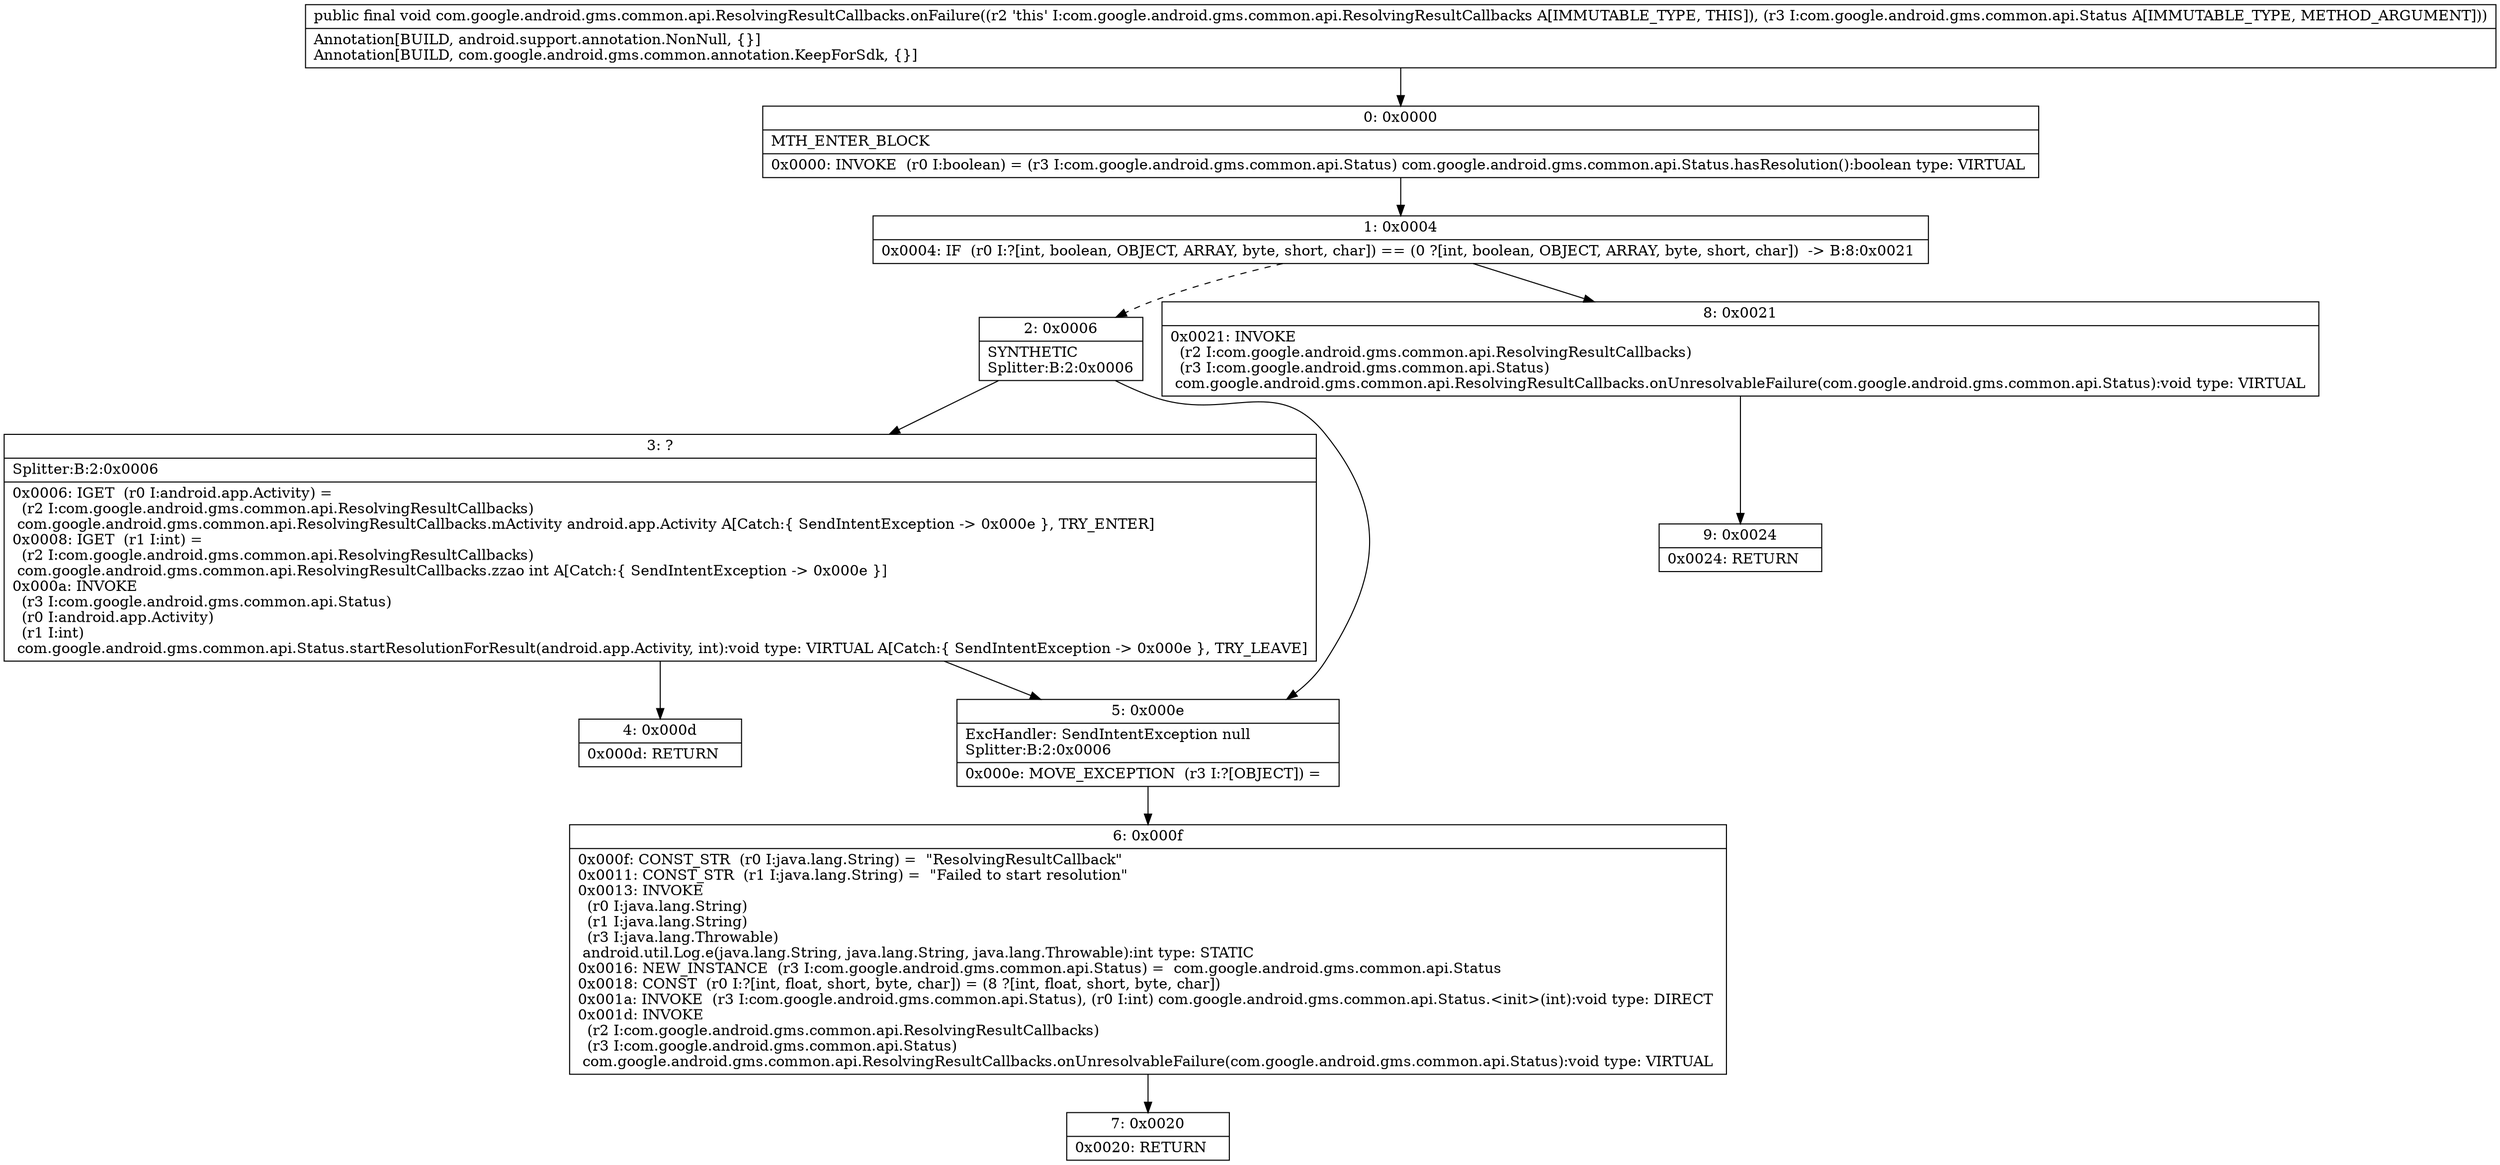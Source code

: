 digraph "CFG forcom.google.android.gms.common.api.ResolvingResultCallbacks.onFailure(Lcom\/google\/android\/gms\/common\/api\/Status;)V" {
Node_0 [shape=record,label="{0\:\ 0x0000|MTH_ENTER_BLOCK\l|0x0000: INVOKE  (r0 I:boolean) = (r3 I:com.google.android.gms.common.api.Status) com.google.android.gms.common.api.Status.hasResolution():boolean type: VIRTUAL \l}"];
Node_1 [shape=record,label="{1\:\ 0x0004|0x0004: IF  (r0 I:?[int, boolean, OBJECT, ARRAY, byte, short, char]) == (0 ?[int, boolean, OBJECT, ARRAY, byte, short, char])  \-\> B:8:0x0021 \l}"];
Node_2 [shape=record,label="{2\:\ 0x0006|SYNTHETIC\lSplitter:B:2:0x0006\l}"];
Node_3 [shape=record,label="{3\:\ ?|Splitter:B:2:0x0006\l|0x0006: IGET  (r0 I:android.app.Activity) = \l  (r2 I:com.google.android.gms.common.api.ResolvingResultCallbacks)\l com.google.android.gms.common.api.ResolvingResultCallbacks.mActivity android.app.Activity A[Catch:\{ SendIntentException \-\> 0x000e \}, TRY_ENTER]\l0x0008: IGET  (r1 I:int) = \l  (r2 I:com.google.android.gms.common.api.ResolvingResultCallbacks)\l com.google.android.gms.common.api.ResolvingResultCallbacks.zzao int A[Catch:\{ SendIntentException \-\> 0x000e \}]\l0x000a: INVOKE  \l  (r3 I:com.google.android.gms.common.api.Status)\l  (r0 I:android.app.Activity)\l  (r1 I:int)\l com.google.android.gms.common.api.Status.startResolutionForResult(android.app.Activity, int):void type: VIRTUAL A[Catch:\{ SendIntentException \-\> 0x000e \}, TRY_LEAVE]\l}"];
Node_4 [shape=record,label="{4\:\ 0x000d|0x000d: RETURN   \l}"];
Node_5 [shape=record,label="{5\:\ 0x000e|ExcHandler: SendIntentException null\lSplitter:B:2:0x0006\l|0x000e: MOVE_EXCEPTION  (r3 I:?[OBJECT]) =  \l}"];
Node_6 [shape=record,label="{6\:\ 0x000f|0x000f: CONST_STR  (r0 I:java.lang.String) =  \"ResolvingResultCallback\" \l0x0011: CONST_STR  (r1 I:java.lang.String) =  \"Failed to start resolution\" \l0x0013: INVOKE  \l  (r0 I:java.lang.String)\l  (r1 I:java.lang.String)\l  (r3 I:java.lang.Throwable)\l android.util.Log.e(java.lang.String, java.lang.String, java.lang.Throwable):int type: STATIC \l0x0016: NEW_INSTANCE  (r3 I:com.google.android.gms.common.api.Status) =  com.google.android.gms.common.api.Status \l0x0018: CONST  (r0 I:?[int, float, short, byte, char]) = (8 ?[int, float, short, byte, char]) \l0x001a: INVOKE  (r3 I:com.google.android.gms.common.api.Status), (r0 I:int) com.google.android.gms.common.api.Status.\<init\>(int):void type: DIRECT \l0x001d: INVOKE  \l  (r2 I:com.google.android.gms.common.api.ResolvingResultCallbacks)\l  (r3 I:com.google.android.gms.common.api.Status)\l com.google.android.gms.common.api.ResolvingResultCallbacks.onUnresolvableFailure(com.google.android.gms.common.api.Status):void type: VIRTUAL \l}"];
Node_7 [shape=record,label="{7\:\ 0x0020|0x0020: RETURN   \l}"];
Node_8 [shape=record,label="{8\:\ 0x0021|0x0021: INVOKE  \l  (r2 I:com.google.android.gms.common.api.ResolvingResultCallbacks)\l  (r3 I:com.google.android.gms.common.api.Status)\l com.google.android.gms.common.api.ResolvingResultCallbacks.onUnresolvableFailure(com.google.android.gms.common.api.Status):void type: VIRTUAL \l}"];
Node_9 [shape=record,label="{9\:\ 0x0024|0x0024: RETURN   \l}"];
MethodNode[shape=record,label="{public final void com.google.android.gms.common.api.ResolvingResultCallbacks.onFailure((r2 'this' I:com.google.android.gms.common.api.ResolvingResultCallbacks A[IMMUTABLE_TYPE, THIS]), (r3 I:com.google.android.gms.common.api.Status A[IMMUTABLE_TYPE, METHOD_ARGUMENT]))  | Annotation[BUILD, android.support.annotation.NonNull, \{\}]\lAnnotation[BUILD, com.google.android.gms.common.annotation.KeepForSdk, \{\}]\l}"];
MethodNode -> Node_0;
Node_0 -> Node_1;
Node_1 -> Node_2[style=dashed];
Node_1 -> Node_8;
Node_2 -> Node_3;
Node_2 -> Node_5;
Node_3 -> Node_4;
Node_3 -> Node_5;
Node_5 -> Node_6;
Node_6 -> Node_7;
Node_8 -> Node_9;
}

